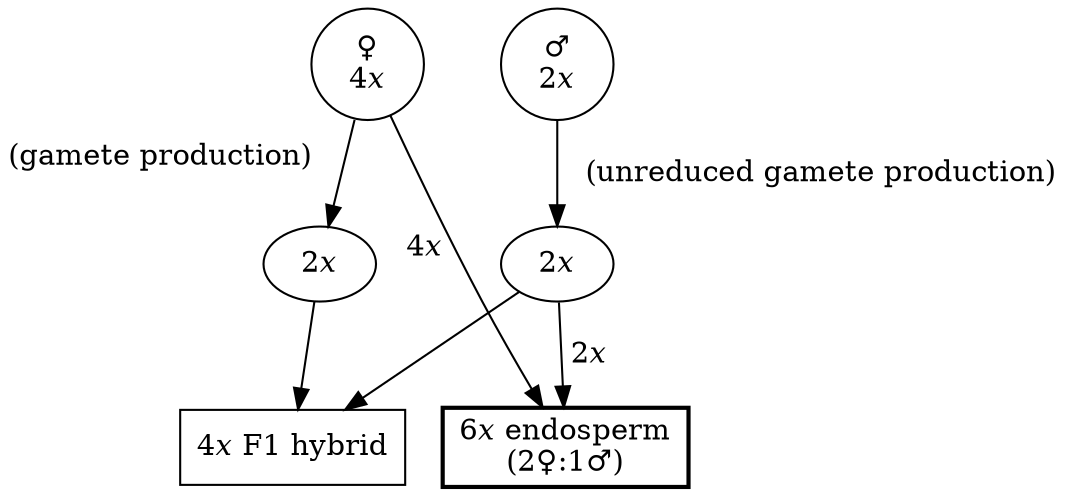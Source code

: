 digraph "Diploid-tetraploid hybridisation3" {
    // nodes
    maternal [ label = "♀\n4𝑥" class = "diploid_tetraploid_hybridisation3 hybrid_outcome endosperm_outcome" ]
    maternal_gamete [ label = "2𝑥" class = "diploid_tetraploid_hybridisation3 hybrid_outcome" ]
    paternal [ label = "♂\n2𝑥" class = "diploid_tetraploid_hybridisation3 hybrid_outcome endosperm_outcome" ]
    paternal_gamete [ label = "2𝑥" class = "diploid_tetraploid_hybridisation3 hybrid_outcome endosperm_outcome" ]
    hybrid_outcome [ label = "4𝑥 F1 hybrid" shape = "box" class = "diploid_tetraploid_hybridisation3 hybrid_outcome onhover" ]
    endosperm [ label = "6𝑥 endosperm\n(2♀:1♂)" shape = "box" style = "bold" class = "diploid_tetraploid_hybridisation3 endosperm_outcome onhover" ]
    // edges
    maternal -> maternal_gamete [ xlabel="(gamete production)   " class = "diploid_tetraploid_hybridisation3 hybrid_outcome" ]
    paternal -> paternal_gamete [ label="   (unreduced gamete production)" class = "diploid_tetraploid_hybridisation3 hybrid_outcome endosperm_outcome" ]
    maternal_gamete -> hybrid_outcome [ class = "diploid_tetraploid_hybridisation3 hybrid_outcome" ]
    paternal_gamete -> hybrid_outcome [ class = "diploid_tetraploid_hybridisation3 hybrid_outcome" ]
    maternal -> endosperm [ xlabel="4𝑥  " class = "diploid_tetraploid_hybridisation3 endosperm_outcome" ]
    paternal_gamete -> endosperm [ label=" 2𝑥" class = "diploid_tetraploid_hybridisation3 endosperm_outcome" ]
}
